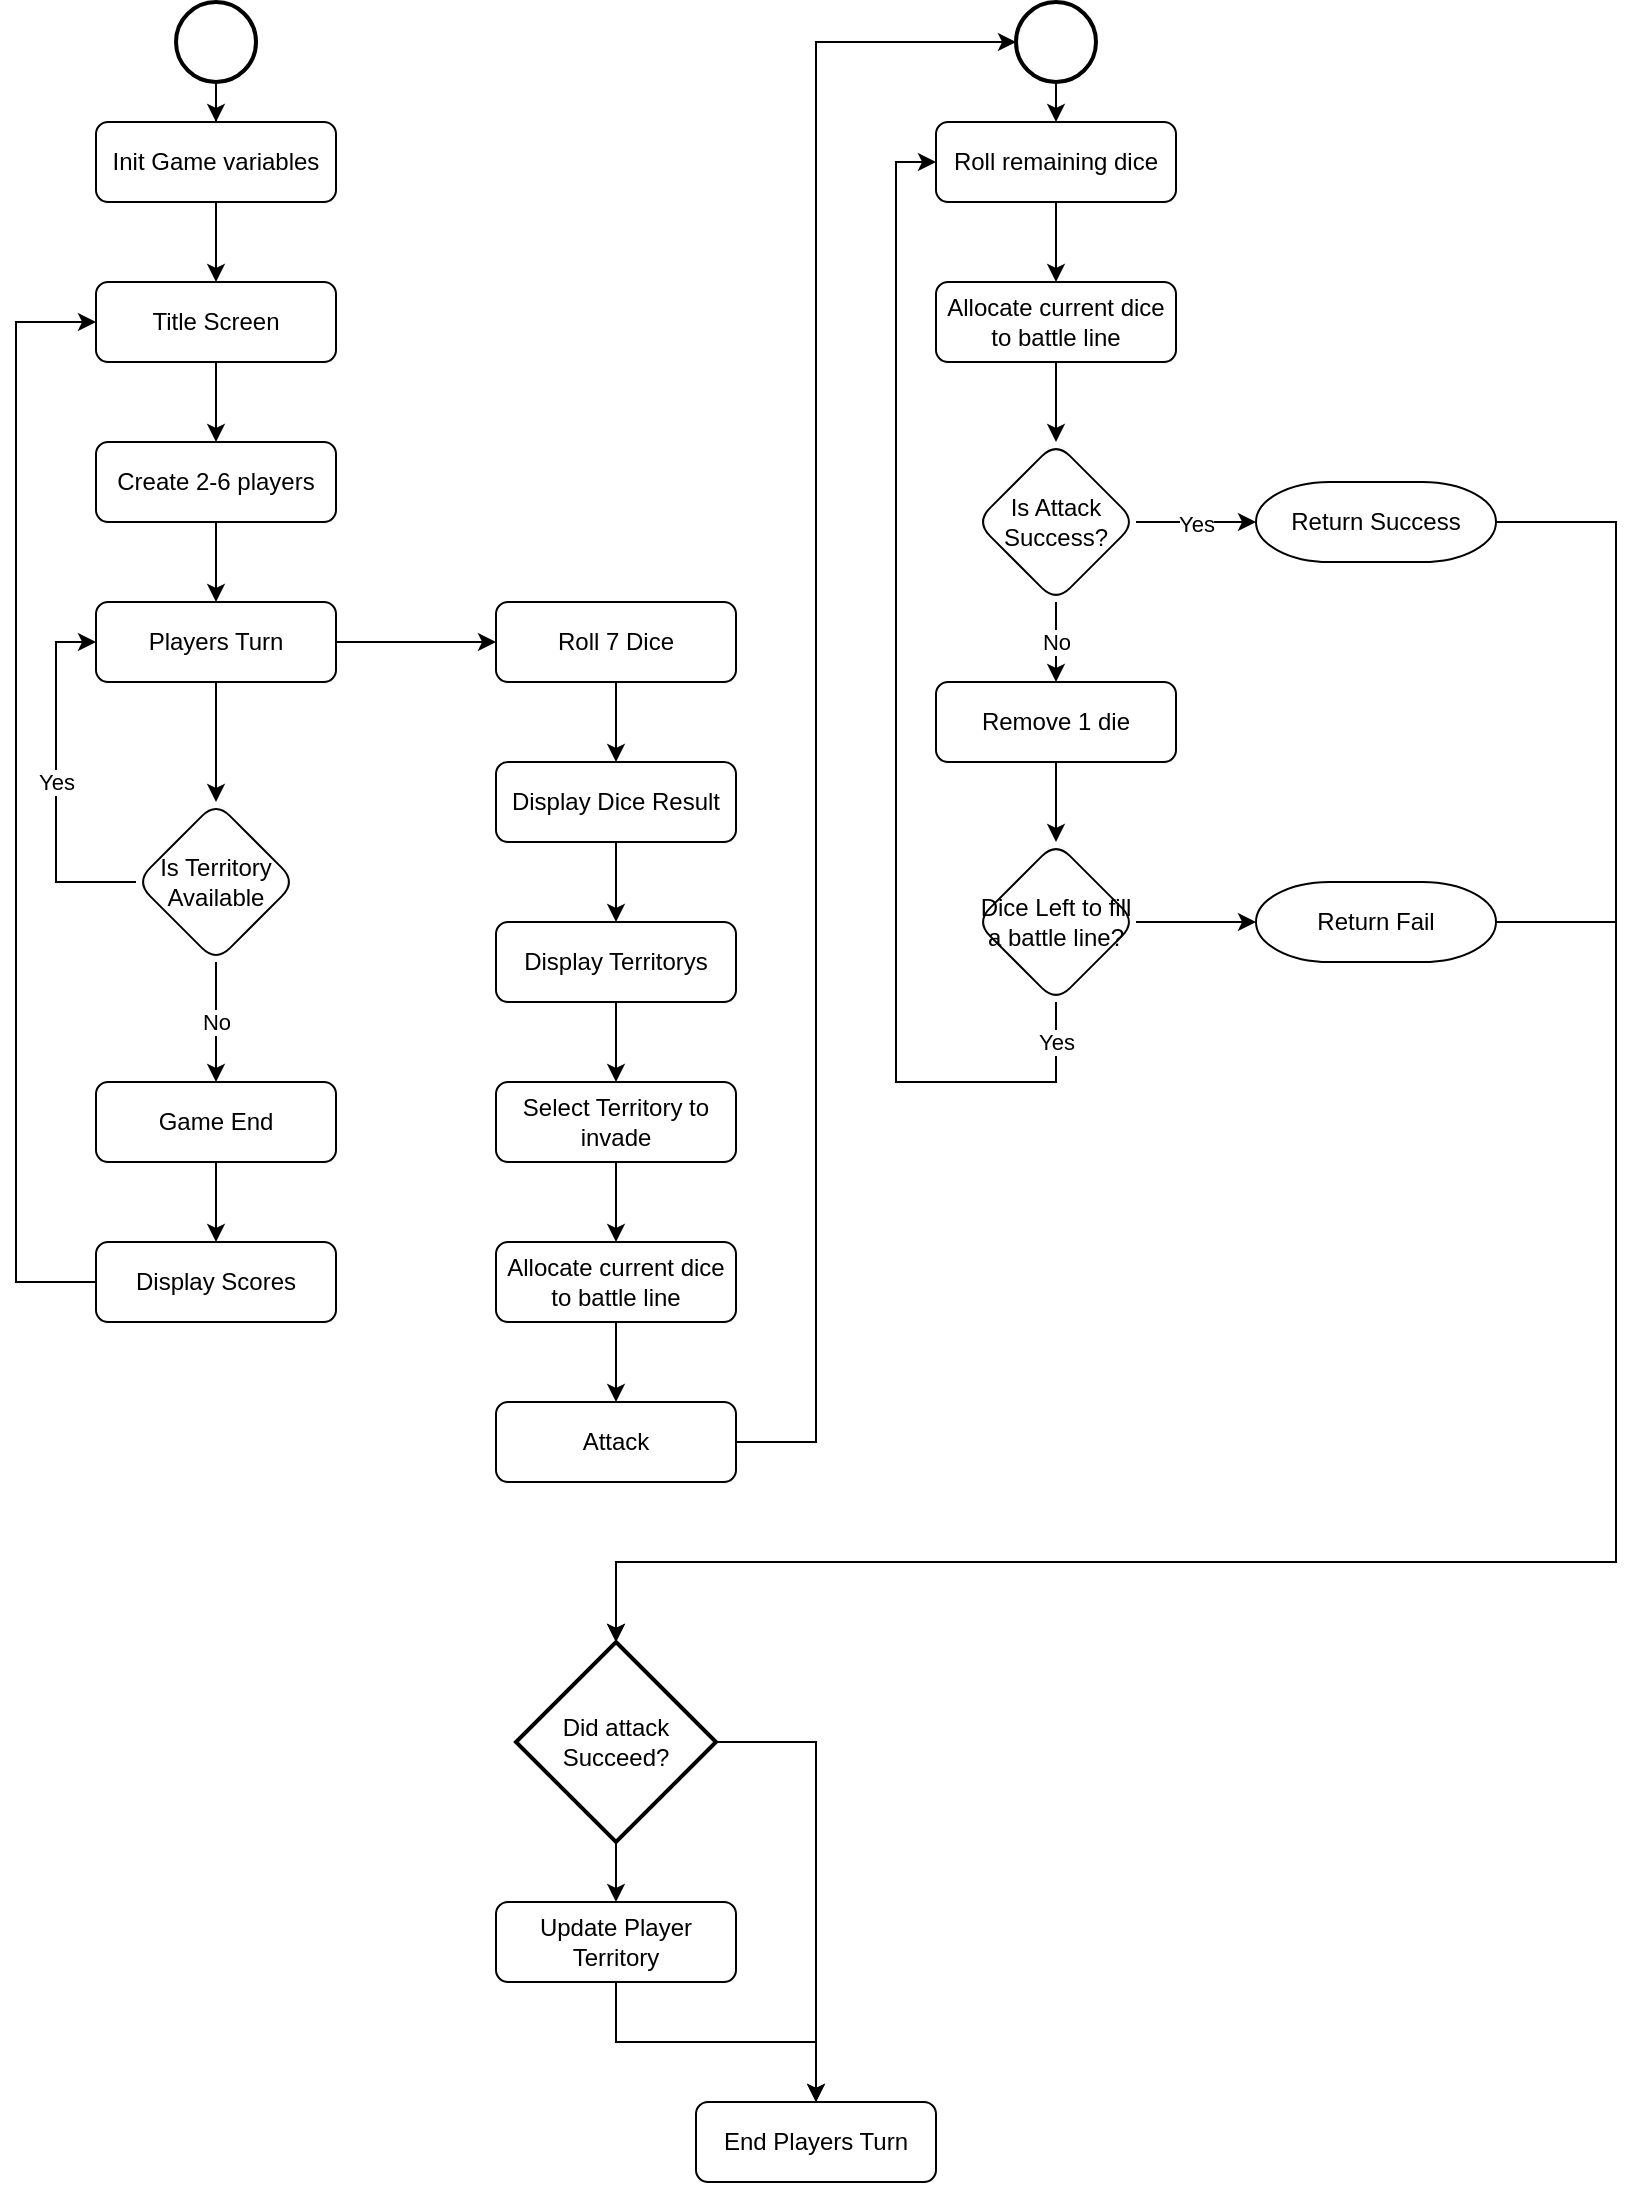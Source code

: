 <mxfile version="21.1.2" type="device">
  <diagram id="C5RBs43oDa-KdzZeNtuy" name="Page-1">
    <mxGraphModel dx="1311" dy="1056" grid="1" gridSize="10" guides="1" tooltips="1" connect="1" arrows="1" fold="1" page="1" pageScale="1" pageWidth="1169" pageHeight="1654" math="0" shadow="0">
      <root>
        <mxCell id="WIyWlLk6GJQsqaUBKTNV-0" />
        <mxCell id="WIyWlLk6GJQsqaUBKTNV-1" parent="WIyWlLk6GJQsqaUBKTNV-0" />
        <mxCell id="IElhRE9gbuH6z8SkaIuH-64" value="" style="edgeStyle=orthogonalEdgeStyle;rounded=0;orthogonalLoop=1;jettySize=auto;html=1;" parent="WIyWlLk6GJQsqaUBKTNV-1" source="WIyWlLk6GJQsqaUBKTNV-3" target="IElhRE9gbuH6z8SkaIuH-63" edge="1">
          <mxGeometry relative="1" as="geometry" />
        </mxCell>
        <mxCell id="WIyWlLk6GJQsqaUBKTNV-3" value="Init Game variables" style="rounded=1;whiteSpace=wrap;html=1;fontSize=12;glass=0;strokeWidth=1;shadow=0;" parent="WIyWlLk6GJQsqaUBKTNV-1" vertex="1">
          <mxGeometry x="80" y="80" width="120" height="40" as="geometry" />
        </mxCell>
        <mxCell id="IElhRE9gbuH6z8SkaIuH-1" value="" style="edgeStyle=orthogonalEdgeStyle;rounded=0;orthogonalLoop=1;jettySize=auto;html=1;" parent="WIyWlLk6GJQsqaUBKTNV-1" source="IElhRE9gbuH6z8SkaIuH-0" target="WIyWlLk6GJQsqaUBKTNV-3" edge="1">
          <mxGeometry relative="1" as="geometry" />
        </mxCell>
        <mxCell id="IElhRE9gbuH6z8SkaIuH-0" value="" style="strokeWidth=2;html=1;shape=mxgraph.flowchart.start_2;whiteSpace=wrap;" parent="WIyWlLk6GJQsqaUBKTNV-1" vertex="1">
          <mxGeometry x="120" y="20" width="40" height="40" as="geometry" />
        </mxCell>
        <mxCell id="IElhRE9gbuH6z8SkaIuH-5" value="" style="edgeStyle=orthogonalEdgeStyle;rounded=0;orthogonalLoop=1;jettySize=auto;html=1;entryX=0.5;entryY=0;entryDx=0;entryDy=0;" parent="WIyWlLk6GJQsqaUBKTNV-1" source="IElhRE9gbuH6z8SkaIuH-2" target="IElhRE9gbuH6z8SkaIuH-6" edge="1">
          <mxGeometry relative="1" as="geometry">
            <mxPoint x="140" y="240" as="targetPoint" />
          </mxGeometry>
        </mxCell>
        <mxCell id="IElhRE9gbuH6z8SkaIuH-2" value="Create 2-6 players" style="whiteSpace=wrap;html=1;rounded=1;glass=0;strokeWidth=1;shadow=0;" parent="WIyWlLk6GJQsqaUBKTNV-1" vertex="1">
          <mxGeometry x="80" y="240" width="120" height="40" as="geometry" />
        </mxCell>
        <mxCell id="IElhRE9gbuH6z8SkaIuH-9" value="" style="edgeStyle=orthogonalEdgeStyle;rounded=0;orthogonalLoop=1;jettySize=auto;html=1;" parent="WIyWlLk6GJQsqaUBKTNV-1" source="IElhRE9gbuH6z8SkaIuH-6" target="IElhRE9gbuH6z8SkaIuH-8" edge="1">
          <mxGeometry relative="1" as="geometry" />
        </mxCell>
        <mxCell id="IElhRE9gbuH6z8SkaIuH-55" value="" style="edgeStyle=orthogonalEdgeStyle;rounded=0;orthogonalLoop=1;jettySize=auto;html=1;" parent="WIyWlLk6GJQsqaUBKTNV-1" source="IElhRE9gbuH6z8SkaIuH-6" target="IElhRE9gbuH6z8SkaIuH-54" edge="1">
          <mxGeometry relative="1" as="geometry" />
        </mxCell>
        <mxCell id="IElhRE9gbuH6z8SkaIuH-6" value="Players Turn" style="whiteSpace=wrap;html=1;rounded=1;glass=0;strokeWidth=1;shadow=0;" parent="WIyWlLk6GJQsqaUBKTNV-1" vertex="1">
          <mxGeometry x="80" y="320" width="120" height="40" as="geometry" />
        </mxCell>
        <mxCell id="IElhRE9gbuH6z8SkaIuH-11" value="" style="edgeStyle=orthogonalEdgeStyle;rounded=0;orthogonalLoop=1;jettySize=auto;html=1;" parent="WIyWlLk6GJQsqaUBKTNV-1" source="IElhRE9gbuH6z8SkaIuH-8" target="IElhRE9gbuH6z8SkaIuH-10" edge="1">
          <mxGeometry relative="1" as="geometry" />
        </mxCell>
        <mxCell id="IElhRE9gbuH6z8SkaIuH-8" value="Roll 7 Dice" style="whiteSpace=wrap;html=1;rounded=1;glass=0;strokeWidth=1;shadow=0;" parent="WIyWlLk6GJQsqaUBKTNV-1" vertex="1">
          <mxGeometry x="280" y="320" width="120" height="40" as="geometry" />
        </mxCell>
        <mxCell id="IElhRE9gbuH6z8SkaIuH-13" value="" style="edgeStyle=orthogonalEdgeStyle;rounded=0;orthogonalLoop=1;jettySize=auto;html=1;" parent="WIyWlLk6GJQsqaUBKTNV-1" source="IElhRE9gbuH6z8SkaIuH-10" target="IElhRE9gbuH6z8SkaIuH-12" edge="1">
          <mxGeometry relative="1" as="geometry" />
        </mxCell>
        <mxCell id="IElhRE9gbuH6z8SkaIuH-10" value="Display Dice Result" style="whiteSpace=wrap;html=1;rounded=1;glass=0;strokeWidth=1;shadow=0;" parent="WIyWlLk6GJQsqaUBKTNV-1" vertex="1">
          <mxGeometry x="280" y="400" width="120" height="40" as="geometry" />
        </mxCell>
        <mxCell id="IElhRE9gbuH6z8SkaIuH-15" value="" style="edgeStyle=orthogonalEdgeStyle;rounded=0;orthogonalLoop=1;jettySize=auto;html=1;" parent="WIyWlLk6GJQsqaUBKTNV-1" source="IElhRE9gbuH6z8SkaIuH-12" target="IElhRE9gbuH6z8SkaIuH-14" edge="1">
          <mxGeometry relative="1" as="geometry" />
        </mxCell>
        <mxCell id="IElhRE9gbuH6z8SkaIuH-12" value="Display Territorys" style="whiteSpace=wrap;html=1;rounded=1;glass=0;strokeWidth=1;shadow=0;" parent="WIyWlLk6GJQsqaUBKTNV-1" vertex="1">
          <mxGeometry x="280" y="480" width="120" height="40" as="geometry" />
        </mxCell>
        <mxCell id="IElhRE9gbuH6z8SkaIuH-17" value="" style="edgeStyle=orthogonalEdgeStyle;rounded=0;orthogonalLoop=1;jettySize=auto;html=1;" parent="WIyWlLk6GJQsqaUBKTNV-1" source="IElhRE9gbuH6z8SkaIuH-14" target="IElhRE9gbuH6z8SkaIuH-16" edge="1">
          <mxGeometry relative="1" as="geometry" />
        </mxCell>
        <mxCell id="IElhRE9gbuH6z8SkaIuH-14" value="Select Territory to invade" style="whiteSpace=wrap;html=1;rounded=1;glass=0;strokeWidth=1;shadow=0;" parent="WIyWlLk6GJQsqaUBKTNV-1" vertex="1">
          <mxGeometry x="280" y="560" width="120" height="40" as="geometry" />
        </mxCell>
        <mxCell id="IElhRE9gbuH6z8SkaIuH-19" value="" style="edgeStyle=orthogonalEdgeStyle;rounded=0;orthogonalLoop=1;jettySize=auto;html=1;" parent="WIyWlLk6GJQsqaUBKTNV-1" source="IElhRE9gbuH6z8SkaIuH-16" target="IElhRE9gbuH6z8SkaIuH-18" edge="1">
          <mxGeometry relative="1" as="geometry" />
        </mxCell>
        <mxCell id="IElhRE9gbuH6z8SkaIuH-16" value="Allocate current dice to battle line" style="whiteSpace=wrap;html=1;rounded=1;glass=0;strokeWidth=1;shadow=0;" parent="WIyWlLk6GJQsqaUBKTNV-1" vertex="1">
          <mxGeometry x="280" y="640" width="120" height="40" as="geometry" />
        </mxCell>
        <mxCell id="IElhRE9gbuH6z8SkaIuH-21" value="" style="edgeStyle=orthogonalEdgeStyle;rounded=0;orthogonalLoop=1;jettySize=auto;html=1;entryX=0;entryY=0.5;entryDx=0;entryDy=0;entryPerimeter=0;" parent="WIyWlLk6GJQsqaUBKTNV-1" source="IElhRE9gbuH6z8SkaIuH-18" target="IElhRE9gbuH6z8SkaIuH-33" edge="1">
          <mxGeometry relative="1" as="geometry">
            <mxPoint x="480" y="740" as="targetPoint" />
            <Array as="points">
              <mxPoint x="440" y="740" />
              <mxPoint x="440" y="40" />
            </Array>
          </mxGeometry>
        </mxCell>
        <mxCell id="IElhRE9gbuH6z8SkaIuH-18" value="Attack" style="whiteSpace=wrap;html=1;rounded=1;glass=0;strokeWidth=1;shadow=0;" parent="WIyWlLk6GJQsqaUBKTNV-1" vertex="1">
          <mxGeometry x="280" y="720" width="120" height="40" as="geometry" />
        </mxCell>
        <mxCell id="IElhRE9gbuH6z8SkaIuH-27" value="Yes" style="edgeStyle=orthogonalEdgeStyle;rounded=0;orthogonalLoop=1;jettySize=auto;html=1;" parent="WIyWlLk6GJQsqaUBKTNV-1" edge="1">
          <mxGeometry relative="1" as="geometry">
            <mxPoint x="460" y="920" as="sourcePoint" />
          </mxGeometry>
        </mxCell>
        <mxCell id="IElhRE9gbuH6z8SkaIuH-44" value="" style="edgeStyle=orthogonalEdgeStyle;rounded=0;orthogonalLoop=1;jettySize=auto;html=1;entryX=0.5;entryY=0;entryDx=0;entryDy=0;" parent="WIyWlLk6GJQsqaUBKTNV-1" source="IElhRE9gbuH6z8SkaIuH-33" target="IElhRE9gbuH6z8SkaIuH-35" edge="1">
          <mxGeometry relative="1" as="geometry">
            <mxPoint x="650" y="90" as="targetPoint" />
            <Array as="points">
              <mxPoint x="560" y="50" />
              <mxPoint x="560" y="50" />
            </Array>
          </mxGeometry>
        </mxCell>
        <mxCell id="IElhRE9gbuH6z8SkaIuH-33" value="" style="strokeWidth=2;html=1;shape=mxgraph.flowchart.start_2;whiteSpace=wrap;" parent="WIyWlLk6GJQsqaUBKTNV-1" vertex="1">
          <mxGeometry x="540" y="20" width="40" height="40" as="geometry" />
        </mxCell>
        <mxCell id="IElhRE9gbuH6z8SkaIuH-34" value="" style="edgeStyle=orthogonalEdgeStyle;rounded=0;orthogonalLoop=1;jettySize=auto;html=1;" parent="WIyWlLk6GJQsqaUBKTNV-1" source="IElhRE9gbuH6z8SkaIuH-35" target="IElhRE9gbuH6z8SkaIuH-37" edge="1">
          <mxGeometry relative="1" as="geometry" />
        </mxCell>
        <mxCell id="IElhRE9gbuH6z8SkaIuH-35" value="Roll remaining dice" style="whiteSpace=wrap;html=1;rounded=1;glass=0;strokeWidth=1;shadow=0;" parent="WIyWlLk6GJQsqaUBKTNV-1" vertex="1">
          <mxGeometry x="500" y="80" width="120" height="40" as="geometry" />
        </mxCell>
        <mxCell id="IElhRE9gbuH6z8SkaIuH-36" value="" style="edgeStyle=orthogonalEdgeStyle;rounded=0;orthogonalLoop=1;jettySize=auto;html=1;" parent="WIyWlLk6GJQsqaUBKTNV-1" source="IElhRE9gbuH6z8SkaIuH-37" target="IElhRE9gbuH6z8SkaIuH-39" edge="1">
          <mxGeometry relative="1" as="geometry" />
        </mxCell>
        <mxCell id="IElhRE9gbuH6z8SkaIuH-37" value="Allocate current dice to battle line" style="whiteSpace=wrap;html=1;rounded=1;glass=0;strokeWidth=1;shadow=0;" parent="WIyWlLk6GJQsqaUBKTNV-1" vertex="1">
          <mxGeometry x="500" y="160" width="120" height="40" as="geometry" />
        </mxCell>
        <mxCell id="IElhRE9gbuH6z8SkaIuH-38" value="No" style="edgeStyle=orthogonalEdgeStyle;rounded=0;orthogonalLoop=1;jettySize=auto;html=1;" parent="WIyWlLk6GJQsqaUBKTNV-1" source="IElhRE9gbuH6z8SkaIuH-39" target="IElhRE9gbuH6z8SkaIuH-41" edge="1">
          <mxGeometry relative="1" as="geometry" />
        </mxCell>
        <mxCell id="IElhRE9gbuH6z8SkaIuH-42" value="Yes" style="edgeStyle=orthogonalEdgeStyle;rounded=0;orthogonalLoop=1;jettySize=auto;html=1;" parent="WIyWlLk6GJQsqaUBKTNV-1" source="IElhRE9gbuH6z8SkaIuH-39" edge="1">
          <mxGeometry relative="1" as="geometry">
            <mxPoint x="660" y="280" as="targetPoint" />
          </mxGeometry>
        </mxCell>
        <mxCell id="IElhRE9gbuH6z8SkaIuH-39" value="Is Attack Success?" style="rhombus;whiteSpace=wrap;html=1;rounded=1;glass=0;strokeWidth=1;shadow=0;" parent="WIyWlLk6GJQsqaUBKTNV-1" vertex="1">
          <mxGeometry x="520" y="240" width="80" height="80" as="geometry" />
        </mxCell>
        <mxCell id="IElhRE9gbuH6z8SkaIuH-46" value="" style="edgeStyle=orthogonalEdgeStyle;rounded=0;orthogonalLoop=1;jettySize=auto;html=1;" parent="WIyWlLk6GJQsqaUBKTNV-1" source="IElhRE9gbuH6z8SkaIuH-41" target="IElhRE9gbuH6z8SkaIuH-45" edge="1">
          <mxGeometry relative="1" as="geometry" />
        </mxCell>
        <mxCell id="IElhRE9gbuH6z8SkaIuH-41" value="Remove 1 die" style="whiteSpace=wrap;html=1;rounded=1;glass=0;strokeWidth=1;shadow=0;" parent="WIyWlLk6GJQsqaUBKTNV-1" vertex="1">
          <mxGeometry x="500" y="360" width="120" height="40" as="geometry" />
        </mxCell>
        <mxCell id="IElhRE9gbuH6z8SkaIuH-48" value="" style="edgeStyle=orthogonalEdgeStyle;rounded=0;orthogonalLoop=1;jettySize=auto;html=1;" parent="WIyWlLk6GJQsqaUBKTNV-1" source="IElhRE9gbuH6z8SkaIuH-45" edge="1">
          <mxGeometry relative="1" as="geometry">
            <mxPoint x="660" y="480" as="targetPoint" />
          </mxGeometry>
        </mxCell>
        <mxCell id="IElhRE9gbuH6z8SkaIuH-49" value="Yes" style="edgeStyle=orthogonalEdgeStyle;rounded=0;orthogonalLoop=1;jettySize=auto;html=1;exitX=0.5;exitY=1;exitDx=0;exitDy=0;entryX=0;entryY=0.5;entryDx=0;entryDy=0;" parent="WIyWlLk6GJQsqaUBKTNV-1" source="IElhRE9gbuH6z8SkaIuH-45" target="IElhRE9gbuH6z8SkaIuH-35" edge="1">
          <mxGeometry x="-0.933" relative="1" as="geometry">
            <Array as="points">
              <mxPoint x="560" y="560" />
              <mxPoint x="480" y="560" />
              <mxPoint x="480" y="100" />
            </Array>
            <mxPoint as="offset" />
          </mxGeometry>
        </mxCell>
        <mxCell id="IElhRE9gbuH6z8SkaIuH-45" value="Dice Left to fill a battle line?" style="rhombus;whiteSpace=wrap;html=1;rounded=1;glass=0;strokeWidth=1;shadow=0;" parent="WIyWlLk6GJQsqaUBKTNV-1" vertex="1">
          <mxGeometry x="520" y="440" width="80" height="80" as="geometry" />
        </mxCell>
        <mxCell id="r-jC-etroW-iJ-pYoJpG-4" style="edgeStyle=orthogonalEdgeStyle;rounded=0;orthogonalLoop=1;jettySize=auto;html=1;entryX=0.5;entryY=0;entryDx=0;entryDy=0;entryPerimeter=0;" edge="1" parent="WIyWlLk6GJQsqaUBKTNV-1" source="IElhRE9gbuH6z8SkaIuH-50" target="r-jC-etroW-iJ-pYoJpG-2">
          <mxGeometry relative="1" as="geometry">
            <Array as="points">
              <mxPoint x="840" y="280" />
              <mxPoint x="840" y="800" />
              <mxPoint x="340" y="800" />
            </Array>
          </mxGeometry>
        </mxCell>
        <mxCell id="IElhRE9gbuH6z8SkaIuH-50" value="Return Success" style="strokeWidth=1;html=1;shape=mxgraph.flowchart.terminator;whiteSpace=wrap;" parent="WIyWlLk6GJQsqaUBKTNV-1" vertex="1">
          <mxGeometry x="660" y="260" width="120" height="40" as="geometry" />
        </mxCell>
        <mxCell id="r-jC-etroW-iJ-pYoJpG-3" style="edgeStyle=orthogonalEdgeStyle;rounded=0;orthogonalLoop=1;jettySize=auto;html=1;entryX=0.5;entryY=0;entryDx=0;entryDy=0;entryPerimeter=0;" edge="1" parent="WIyWlLk6GJQsqaUBKTNV-1" source="IElhRE9gbuH6z8SkaIuH-52" target="r-jC-etroW-iJ-pYoJpG-2">
          <mxGeometry relative="1" as="geometry">
            <Array as="points">
              <mxPoint x="840" y="480" />
              <mxPoint x="840" y="800" />
              <mxPoint x="340" y="800" />
            </Array>
          </mxGeometry>
        </mxCell>
        <mxCell id="IElhRE9gbuH6z8SkaIuH-52" value="Return Fail" style="strokeWidth=1;html=1;shape=mxgraph.flowchart.terminator;whiteSpace=wrap;" parent="WIyWlLk6GJQsqaUBKTNV-1" vertex="1">
          <mxGeometry x="660" y="460" width="120" height="40" as="geometry" />
        </mxCell>
        <mxCell id="IElhRE9gbuH6z8SkaIuH-56" value="Yes" style="edgeStyle=orthogonalEdgeStyle;rounded=0;orthogonalLoop=1;jettySize=auto;html=1;exitX=0;exitY=0.5;exitDx=0;exitDy=0;entryX=0;entryY=0.5;entryDx=0;entryDy=0;" parent="WIyWlLk6GJQsqaUBKTNV-1" source="IElhRE9gbuH6z8SkaIuH-54" target="IElhRE9gbuH6z8SkaIuH-6" edge="1">
          <mxGeometry relative="1" as="geometry">
            <mxPoint x="60" y="350" as="targetPoint" />
          </mxGeometry>
        </mxCell>
        <mxCell id="IElhRE9gbuH6z8SkaIuH-58" value="No" style="edgeStyle=orthogonalEdgeStyle;rounded=0;orthogonalLoop=1;jettySize=auto;html=1;" parent="WIyWlLk6GJQsqaUBKTNV-1" source="IElhRE9gbuH6z8SkaIuH-54" target="IElhRE9gbuH6z8SkaIuH-57" edge="1">
          <mxGeometry relative="1" as="geometry" />
        </mxCell>
        <mxCell id="IElhRE9gbuH6z8SkaIuH-54" value="Is Territory Available" style="rhombus;whiteSpace=wrap;html=1;rounded=1;glass=0;strokeWidth=1;shadow=0;" parent="WIyWlLk6GJQsqaUBKTNV-1" vertex="1">
          <mxGeometry x="100" y="420" width="80" height="80" as="geometry" />
        </mxCell>
        <mxCell id="IElhRE9gbuH6z8SkaIuH-60" value="" style="edgeStyle=orthogonalEdgeStyle;rounded=0;orthogonalLoop=1;jettySize=auto;html=1;" parent="WIyWlLk6GJQsqaUBKTNV-1" source="IElhRE9gbuH6z8SkaIuH-57" target="IElhRE9gbuH6z8SkaIuH-59" edge="1">
          <mxGeometry relative="1" as="geometry" />
        </mxCell>
        <mxCell id="IElhRE9gbuH6z8SkaIuH-57" value="Game End" style="whiteSpace=wrap;html=1;rounded=1;glass=0;strokeWidth=1;shadow=0;" parent="WIyWlLk6GJQsqaUBKTNV-1" vertex="1">
          <mxGeometry x="80" y="560" width="120" height="40" as="geometry" />
        </mxCell>
        <mxCell id="IElhRE9gbuH6z8SkaIuH-62" value="" style="edgeStyle=orthogonalEdgeStyle;rounded=0;orthogonalLoop=1;jettySize=auto;html=1;entryX=0;entryY=0.5;entryDx=0;entryDy=0;" parent="WIyWlLk6GJQsqaUBKTNV-1" source="IElhRE9gbuH6z8SkaIuH-59" target="IElhRE9gbuH6z8SkaIuH-63" edge="1">
          <mxGeometry relative="1" as="geometry">
            <mxPoint x="140" y="720" as="targetPoint" />
            <Array as="points">
              <mxPoint x="40" y="660" />
              <mxPoint x="40" y="180" />
            </Array>
          </mxGeometry>
        </mxCell>
        <mxCell id="IElhRE9gbuH6z8SkaIuH-59" value="Display Scores" style="whiteSpace=wrap;html=1;rounded=1;glass=0;strokeWidth=1;shadow=0;" parent="WIyWlLk6GJQsqaUBKTNV-1" vertex="1">
          <mxGeometry x="80" y="640" width="120" height="40" as="geometry" />
        </mxCell>
        <mxCell id="IElhRE9gbuH6z8SkaIuH-65" style="edgeStyle=orthogonalEdgeStyle;rounded=0;orthogonalLoop=1;jettySize=auto;html=1;exitX=0.5;exitY=1;exitDx=0;exitDy=0;entryX=0.5;entryY=0;entryDx=0;entryDy=0;" parent="WIyWlLk6GJQsqaUBKTNV-1" source="IElhRE9gbuH6z8SkaIuH-63" target="IElhRE9gbuH6z8SkaIuH-2" edge="1">
          <mxGeometry relative="1" as="geometry" />
        </mxCell>
        <mxCell id="IElhRE9gbuH6z8SkaIuH-63" value="Title Screen" style="whiteSpace=wrap;html=1;rounded=1;glass=0;strokeWidth=1;shadow=0;" parent="WIyWlLk6GJQsqaUBKTNV-1" vertex="1">
          <mxGeometry x="80" y="160" width="120" height="40" as="geometry" />
        </mxCell>
        <mxCell id="r-jC-etroW-iJ-pYoJpG-7" value="" style="edgeStyle=orthogonalEdgeStyle;rounded=0;orthogonalLoop=1;jettySize=auto;html=1;" edge="1" parent="WIyWlLk6GJQsqaUBKTNV-1" source="r-jC-etroW-iJ-pYoJpG-2" target="r-jC-etroW-iJ-pYoJpG-6">
          <mxGeometry relative="1" as="geometry" />
        </mxCell>
        <mxCell id="r-jC-etroW-iJ-pYoJpG-11" style="edgeStyle=orthogonalEdgeStyle;rounded=0;orthogonalLoop=1;jettySize=auto;html=1;entryX=0.5;entryY=0;entryDx=0;entryDy=0;" edge="1" parent="WIyWlLk6GJQsqaUBKTNV-1" source="r-jC-etroW-iJ-pYoJpG-2" target="r-jC-etroW-iJ-pYoJpG-10">
          <mxGeometry relative="1" as="geometry">
            <mxPoint x="440" y="1040" as="targetPoint" />
            <Array as="points">
              <mxPoint x="440" y="890" />
            </Array>
          </mxGeometry>
        </mxCell>
        <mxCell id="r-jC-etroW-iJ-pYoJpG-2" value="Did attack Succeed?" style="strokeWidth=2;html=1;shape=mxgraph.flowchart.decision;whiteSpace=wrap;" vertex="1" parent="WIyWlLk6GJQsqaUBKTNV-1">
          <mxGeometry x="290" y="840" width="100" height="100" as="geometry" />
        </mxCell>
        <mxCell id="r-jC-etroW-iJ-pYoJpG-9" value="" style="edgeStyle=orthogonalEdgeStyle;rounded=0;orthogonalLoop=1;jettySize=auto;html=1;entryX=0.5;entryY=0;entryDx=0;entryDy=0;" edge="1" parent="WIyWlLk6GJQsqaUBKTNV-1" source="r-jC-etroW-iJ-pYoJpG-6" target="r-jC-etroW-iJ-pYoJpG-10">
          <mxGeometry relative="1" as="geometry">
            <mxPoint x="340" y="1040" as="targetPoint" />
          </mxGeometry>
        </mxCell>
        <mxCell id="r-jC-etroW-iJ-pYoJpG-6" value="Update Player Territory" style="whiteSpace=wrap;html=1;rounded=1;glass=0;strokeWidth=1;shadow=0;" vertex="1" parent="WIyWlLk6GJQsqaUBKTNV-1">
          <mxGeometry x="280" y="970" width="120" height="40" as="geometry" />
        </mxCell>
        <mxCell id="r-jC-etroW-iJ-pYoJpG-10" value="End Players Turn" style="whiteSpace=wrap;html=1;rounded=1;glass=0;strokeWidth=1;shadow=0;" vertex="1" parent="WIyWlLk6GJQsqaUBKTNV-1">
          <mxGeometry x="380" y="1070" width="120" height="40" as="geometry" />
        </mxCell>
      </root>
    </mxGraphModel>
  </diagram>
</mxfile>
